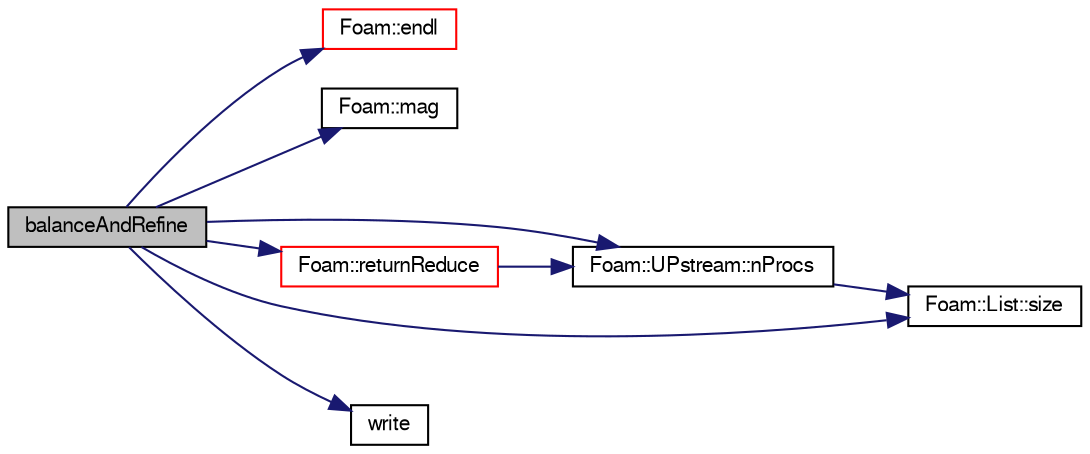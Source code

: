 digraph "balanceAndRefine"
{
  bgcolor="transparent";
  edge [fontname="FreeSans",fontsize="10",labelfontname="FreeSans",labelfontsize="10"];
  node [fontname="FreeSans",fontsize="10",shape=record];
  rankdir="LR";
  Node4065 [label="balanceAndRefine",height=0.2,width=0.4,color="black", fillcolor="grey75", style="filled", fontcolor="black"];
  Node4065 -> Node4066 [color="midnightblue",fontsize="10",style="solid",fontname="FreeSans"];
  Node4066 [label="Foam::endl",height=0.2,width=0.4,color="red",URL="$a21124.html#a2db8fe02a0d3909e9351bb4275b23ce4",tooltip="Add newline and flush stream. "];
  Node4065 -> Node4068 [color="midnightblue",fontsize="10",style="solid",fontname="FreeSans"];
  Node4068 [label="Foam::mag",height=0.2,width=0.4,color="black",URL="$a21124.html#a929da2a3fdcf3dacbbe0487d3a330dae"];
  Node4065 -> Node4069 [color="midnightblue",fontsize="10",style="solid",fontname="FreeSans"];
  Node4069 [label="Foam::UPstream::nProcs",height=0.2,width=0.4,color="black",URL="$a26270.html#aada0e04d8127eda8ee95be0772754a4f",tooltip="Number of processes in parallel run. "];
  Node4069 -> Node4070 [color="midnightblue",fontsize="10",style="solid",fontname="FreeSans"];
  Node4070 [label="Foam::List::size",height=0.2,width=0.4,color="black",URL="$a25694.html#a8a5f6fa29bd4b500caf186f60245b384",tooltip="Override size to be inconsistent with allocated storage. "];
  Node4065 -> Node4071 [color="midnightblue",fontsize="10",style="solid",fontname="FreeSans"];
  Node4071 [label="Foam::returnReduce",height=0.2,width=0.4,color="red",URL="$a21124.html#a8d528a67d2a9c6fe4fb94bc86872624b"];
  Node4071 -> Node4069 [color="midnightblue",fontsize="10",style="solid",fontname="FreeSans"];
  Node4065 -> Node4070 [color="midnightblue",fontsize="10",style="solid",fontname="FreeSans"];
  Node4065 -> Node4089 [color="midnightblue",fontsize="10",style="solid",fontname="FreeSans"];
  Node4089 [label="write",height=0.2,width=0.4,color="black",URL="$a19709.html#a8f30b3c2179b03a7acf273e9dea43342"];
}
